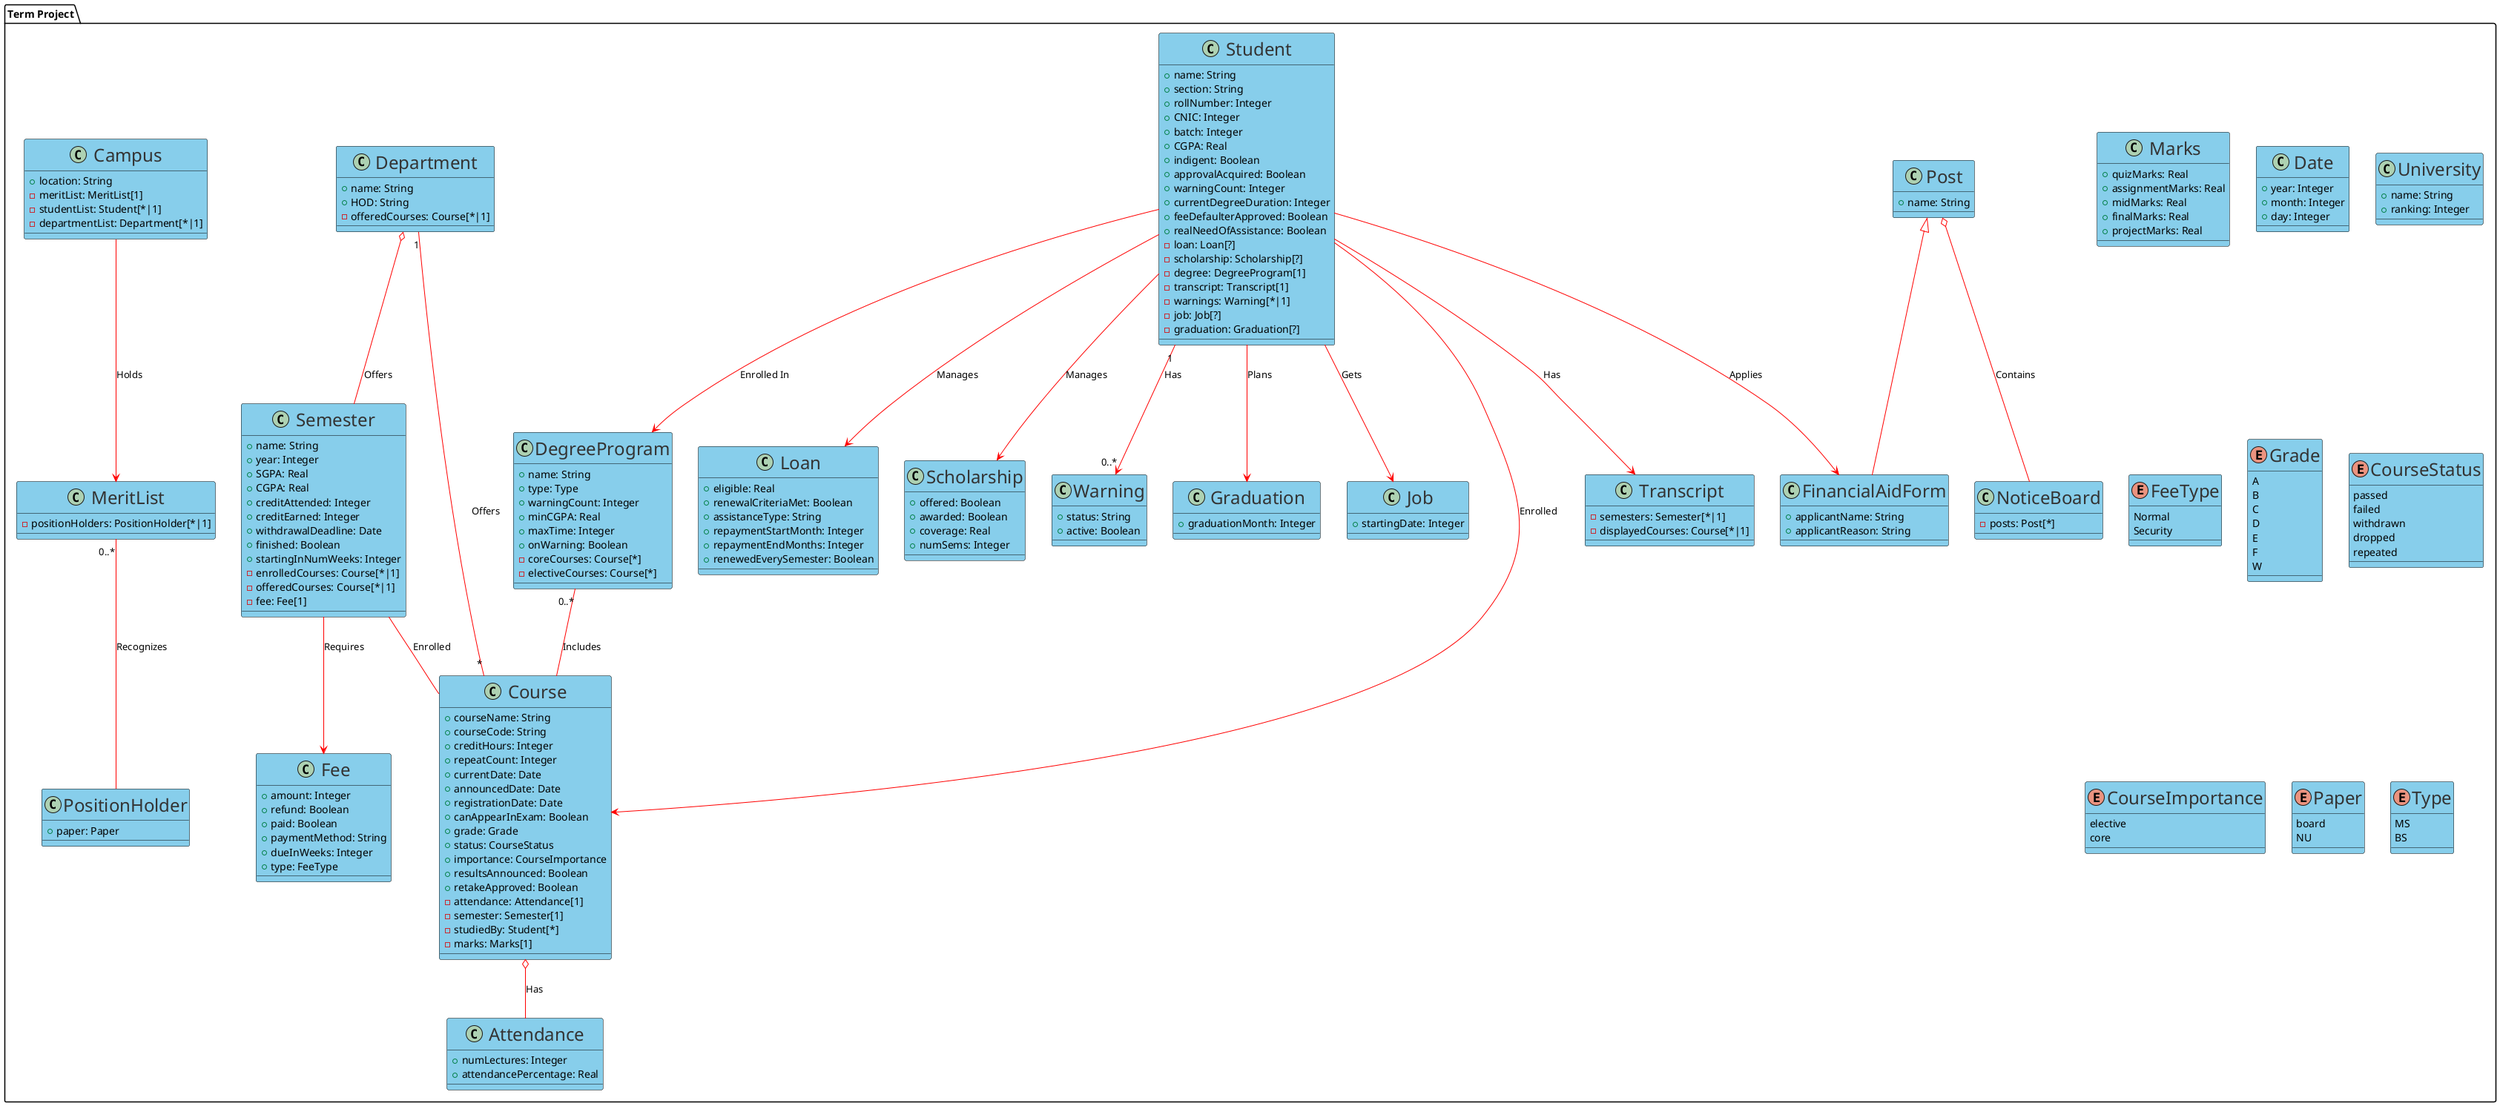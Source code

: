 @startuml

!define Color_Class #87CEEB
!define Color_Relationship #696969
!define Color_Enum #FFA500
!define Color_Text #333333
!define Color_Arrow #FF0000

skinparam class {
    BackgroundColor Color_Class
    BorderColor Black
    ArrowColor Color_Arrow
    FontColor Color_Text
    FontName "Century Gothic"
    FontSize 24
}

skinparam enum {
    BackgroundColor Color_Enum
    BorderColor Black
    FontColor Color_Text
    FontName "Century Gothic"
    FontSize 26
}

package "Term Project" {
    class Post {
        +name: String
    }

    class FinancialAidForm {
        +applicantName: String
        +applicantReason: String
    }

    class NoticeBoard {
        -posts: Post[*]
    }

    class Warning {
        +status: String
        +active: Boolean
    }

    class Graduation {
        +graduationMonth: Integer
    }

    class Job {
        +startingDate: Integer
    }

    class Student {
        +name: String
        +section: String
        +rollNumber: Integer
        +CNIC: Integer
        +batch: Integer
        +CGPA: Real
        +indigent: Boolean
        +approvalAcquired: Boolean
        +warningCount: Integer
        +currentDegreeDuration: Integer
        +feeDefaulterApproved: Boolean
        +realNeedOfAssistance: Boolean
        -loan: Loan[?]
        -scholarship: Scholarship[?]
        -degree: DegreeProgram[1]
        -transcript: Transcript[1]
        -warnings: Warning[*|1]
        -job: Job[?]
        -graduation: Graduation[?]
    }

    class DegreeProgram {
        +name: String
        +type: Type
        +warningCount: Integer
        +minCGPA: Real
        +maxTime: Integer
        +onWarning: Boolean
        -coreCourses: Course[*]
        -electiveCourses: Course[*]
    }

    class Transcript {
        -semesters: Semester[*|1]
        -displayedCourses: Course[*|1]
    }

    class Semester {
        +name: String
        +year: Integer
        +SGPA: Real
        +CGPA: Real
        +creditAttended: Integer
        +creditEarned: Integer
        +withdrawalDeadline: Date
        +finished: Boolean
        +startingInNumWeeks: Integer
        -enrolledCourses: Course[*|1]
        -offeredCourses: Course[*|1]
        -fee: Fee[1]
    }

    class Department {
        +name: String
        +HOD: String
        -offeredCourses: Course[*|1]
    }

    class Marks {
        +quizMarks: Real
        +assignmentMarks: Real
        +midMarks: Real
        +finalMarks: Real
        +projectMarks: Real
    }

    class Date {
        +year: Integer
        +month: Integer
        +day: Integer
    }

    class Course {
        +courseName: String
        +courseCode: String
        +creditHours: Integer
        +repeatCount: Integer
        +currentDate: Date
        +announcedDate: Date
        +registrationDate: Date
        +canAppearInExam: Boolean
        +grade: Grade
        +status: CourseStatus
        +importance: CourseImportance
        +resultsAnnounced: Boolean
        +retakeApproved: Boolean
        -attendance: Attendance[1]
        -semester: Semester[1]
        -studiedBy: Student[*]
        -marks: Marks[1]
    }

    class Attendance {
        +numLectures: Integer
        +attendancePercentage: Real
    }

    class University {
        +name: String
        +ranking: Integer
    }

    class Campus {
        +location: String
        -meritList: MeritList[1]
        -studentList: Student[*|1]
        -departmentList: Department[*|1]
    }

    class MeritList {
        -positionHolders: PositionHolder[*|1]
    }

    class PositionHolder {
        +paper: Paper
    }

    class Loan {
        +eligible: Real
        +renewalCriteriaMet: Boolean
        +assistanceType: String
        +repaymentStartMonth: Integer
        +repaymentEndMonths: Integer
        +renewedEverySemester: Boolean
    }

    class Scholarship {
        +offered: Boolean
        +awarded: Boolean
        +coverage: Real
        +numSems: Integer
    }

    class Fee {
        +amount: Integer
        +refund: Boolean
        +paid: Boolean
        +paymentMethod: String
        +dueInWeeks: Integer
        +type: FeeType
    }

    enum FeeType {
        Normal
        Security
    }

    enum Grade {
        A
        B
        C
        D
        E
        F
        W
    }

    enum CourseStatus {
        passed
        failed
        withdrawn
        dropped
        repeated
    }

    enum CourseImportance {
        elective
        core
    }

    enum Paper {
        board
        NU
    }

    enum Type {
        MS
        BS
    }

      Post <|-- FinancialAidForm
    Post o-- NoticeBoard : Contains
    Student --> FinancialAidForm : Applies
    Student --> Loan : Manages
    Student --> Scholarship : Manages
    Student --> Transcript : Has
    Student --> Job : Gets
    Student --> Graduation : Plans
    Student "1"-->"0..*" Warning : Has
    Student --> DegreeProgram : Enrolled In
    DegreeProgram "0..*" -- Course : Includes
    Department "1"--"*" Course : Offers
    Semester -- Course : Enrolled
    Semester --> Fee : Requires
    Department o-- Semester : Offers
    Student --> Course : Enrolled
    Course o-- Attendance : Has
    Campus --> MeritList : Holds
    MeritList "0..*" -- PositionHolder : Recognizes

}

@enduml
